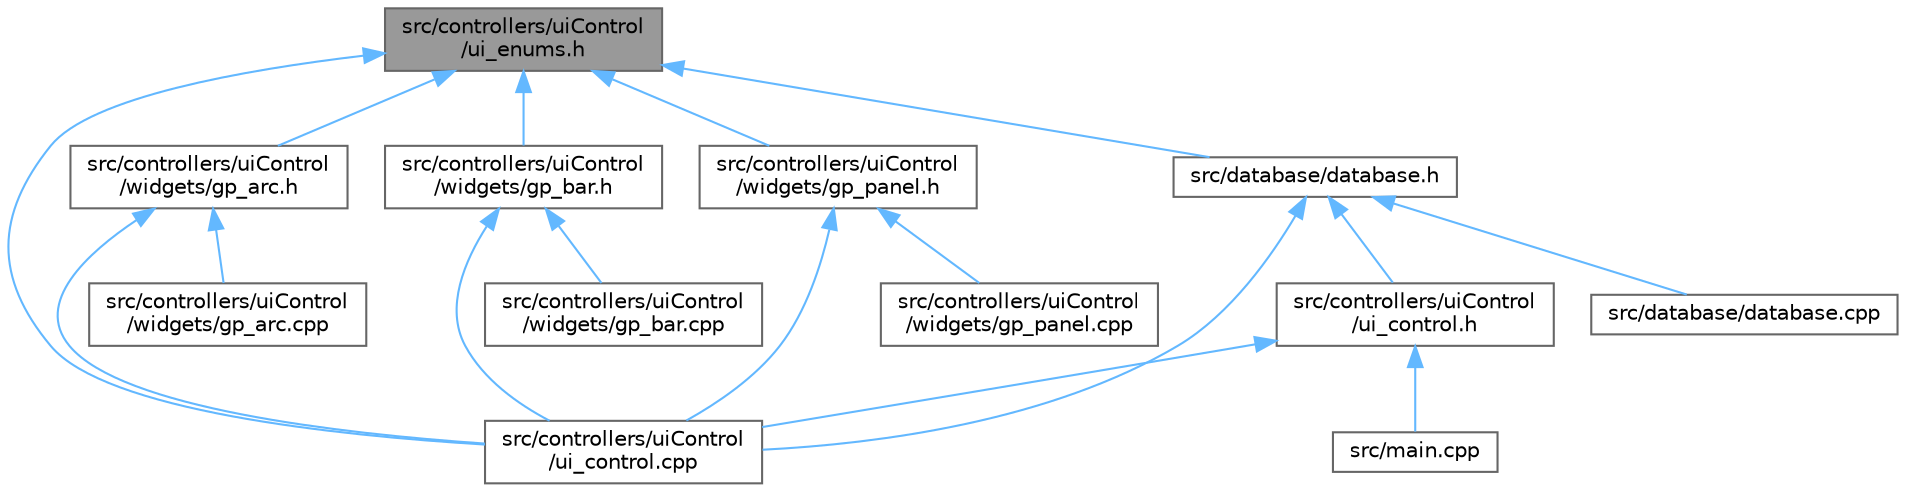 digraph "src/controllers/uiControl/ui_enums.h"
{
 // LATEX_PDF_SIZE
  bgcolor="transparent";
  edge [fontname=Helvetica,fontsize=10,labelfontname=Helvetica,labelfontsize=10];
  node [fontname=Helvetica,fontsize=10,shape=box,height=0.2,width=0.4];
  Node1 [id="Node000001",label="src/controllers/uiControl\l/ui_enums.h",height=0.2,width=0.4,color="gray40", fillcolor="grey60", style="filled", fontcolor="black",tooltip=" "];
  Node1 -> Node2 [id="edge1_Node000001_Node000002",dir="back",color="steelblue1",style="solid",tooltip=" "];
  Node2 [id="Node000002",label="src/controllers/uiControl\l/ui_control.cpp",height=0.2,width=0.4,color="grey40", fillcolor="white", style="filled",URL="$ui__control_8cpp.html",tooltip=" "];
  Node1 -> Node3 [id="edge2_Node000001_Node000003",dir="back",color="steelblue1",style="solid",tooltip=" "];
  Node3 [id="Node000003",label="src/controllers/uiControl\l/widgets/gp_arc.h",height=0.2,width=0.4,color="grey40", fillcolor="white", style="filled",URL="$gp__arc_8h.html",tooltip=" "];
  Node3 -> Node2 [id="edge3_Node000003_Node000002",dir="back",color="steelblue1",style="solid",tooltip=" "];
  Node3 -> Node4 [id="edge4_Node000003_Node000004",dir="back",color="steelblue1",style="solid",tooltip=" "];
  Node4 [id="Node000004",label="src/controllers/uiControl\l/widgets/gp_arc.cpp",height=0.2,width=0.4,color="grey40", fillcolor="white", style="filled",URL="$gp__arc_8cpp.html",tooltip=" "];
  Node1 -> Node5 [id="edge5_Node000001_Node000005",dir="back",color="steelblue1",style="solid",tooltip=" "];
  Node5 [id="Node000005",label="src/controllers/uiControl\l/widgets/gp_bar.h",height=0.2,width=0.4,color="grey40", fillcolor="white", style="filled",URL="$gp__bar_8h.html",tooltip=" "];
  Node5 -> Node2 [id="edge6_Node000005_Node000002",dir="back",color="steelblue1",style="solid",tooltip=" "];
  Node5 -> Node6 [id="edge7_Node000005_Node000006",dir="back",color="steelblue1",style="solid",tooltip=" "];
  Node6 [id="Node000006",label="src/controllers/uiControl\l/widgets/gp_bar.cpp",height=0.2,width=0.4,color="grey40", fillcolor="white", style="filled",URL="$gp__bar_8cpp.html",tooltip=" "];
  Node1 -> Node7 [id="edge8_Node000001_Node000007",dir="back",color="steelblue1",style="solid",tooltip=" "];
  Node7 [id="Node000007",label="src/controllers/uiControl\l/widgets/gp_panel.h",height=0.2,width=0.4,color="grey40", fillcolor="white", style="filled",URL="$gp__panel_8h.html",tooltip=" "];
  Node7 -> Node2 [id="edge9_Node000007_Node000002",dir="back",color="steelblue1",style="solid",tooltip=" "];
  Node7 -> Node8 [id="edge10_Node000007_Node000008",dir="back",color="steelblue1",style="solid",tooltip=" "];
  Node8 [id="Node000008",label="src/controllers/uiControl\l/widgets/gp_panel.cpp",height=0.2,width=0.4,color="grey40", fillcolor="white", style="filled",URL="$gp__panel_8cpp.html",tooltip=" "];
  Node1 -> Node9 [id="edge11_Node000001_Node000009",dir="back",color="steelblue1",style="solid",tooltip=" "];
  Node9 [id="Node000009",label="src/database/database.h",height=0.2,width=0.4,color="grey40", fillcolor="white", style="filled",URL="$database_8h.html",tooltip=" "];
  Node9 -> Node2 [id="edge12_Node000009_Node000002",dir="back",color="steelblue1",style="solid",tooltip=" "];
  Node9 -> Node10 [id="edge13_Node000009_Node000010",dir="back",color="steelblue1",style="solid",tooltip=" "];
  Node10 [id="Node000010",label="src/controllers/uiControl\l/ui_control.h",height=0.2,width=0.4,color="grey40", fillcolor="white", style="filled",URL="$ui__control_8h.html",tooltip=" "];
  Node10 -> Node2 [id="edge14_Node000010_Node000002",dir="back",color="steelblue1",style="solid",tooltip=" "];
  Node10 -> Node11 [id="edge15_Node000010_Node000011",dir="back",color="steelblue1",style="solid",tooltip=" "];
  Node11 [id="Node000011",label="src/main.cpp",height=0.2,width=0.4,color="grey40", fillcolor="white", style="filled",URL="$main_8cpp.html",tooltip=" "];
  Node9 -> Node12 [id="edge16_Node000009_Node000012",dir="back",color="steelblue1",style="solid",tooltip=" "];
  Node12 [id="Node000012",label="src/database/database.cpp",height=0.2,width=0.4,color="grey40", fillcolor="white", style="filled",URL="$database_8cpp.html",tooltip=" "];
}
